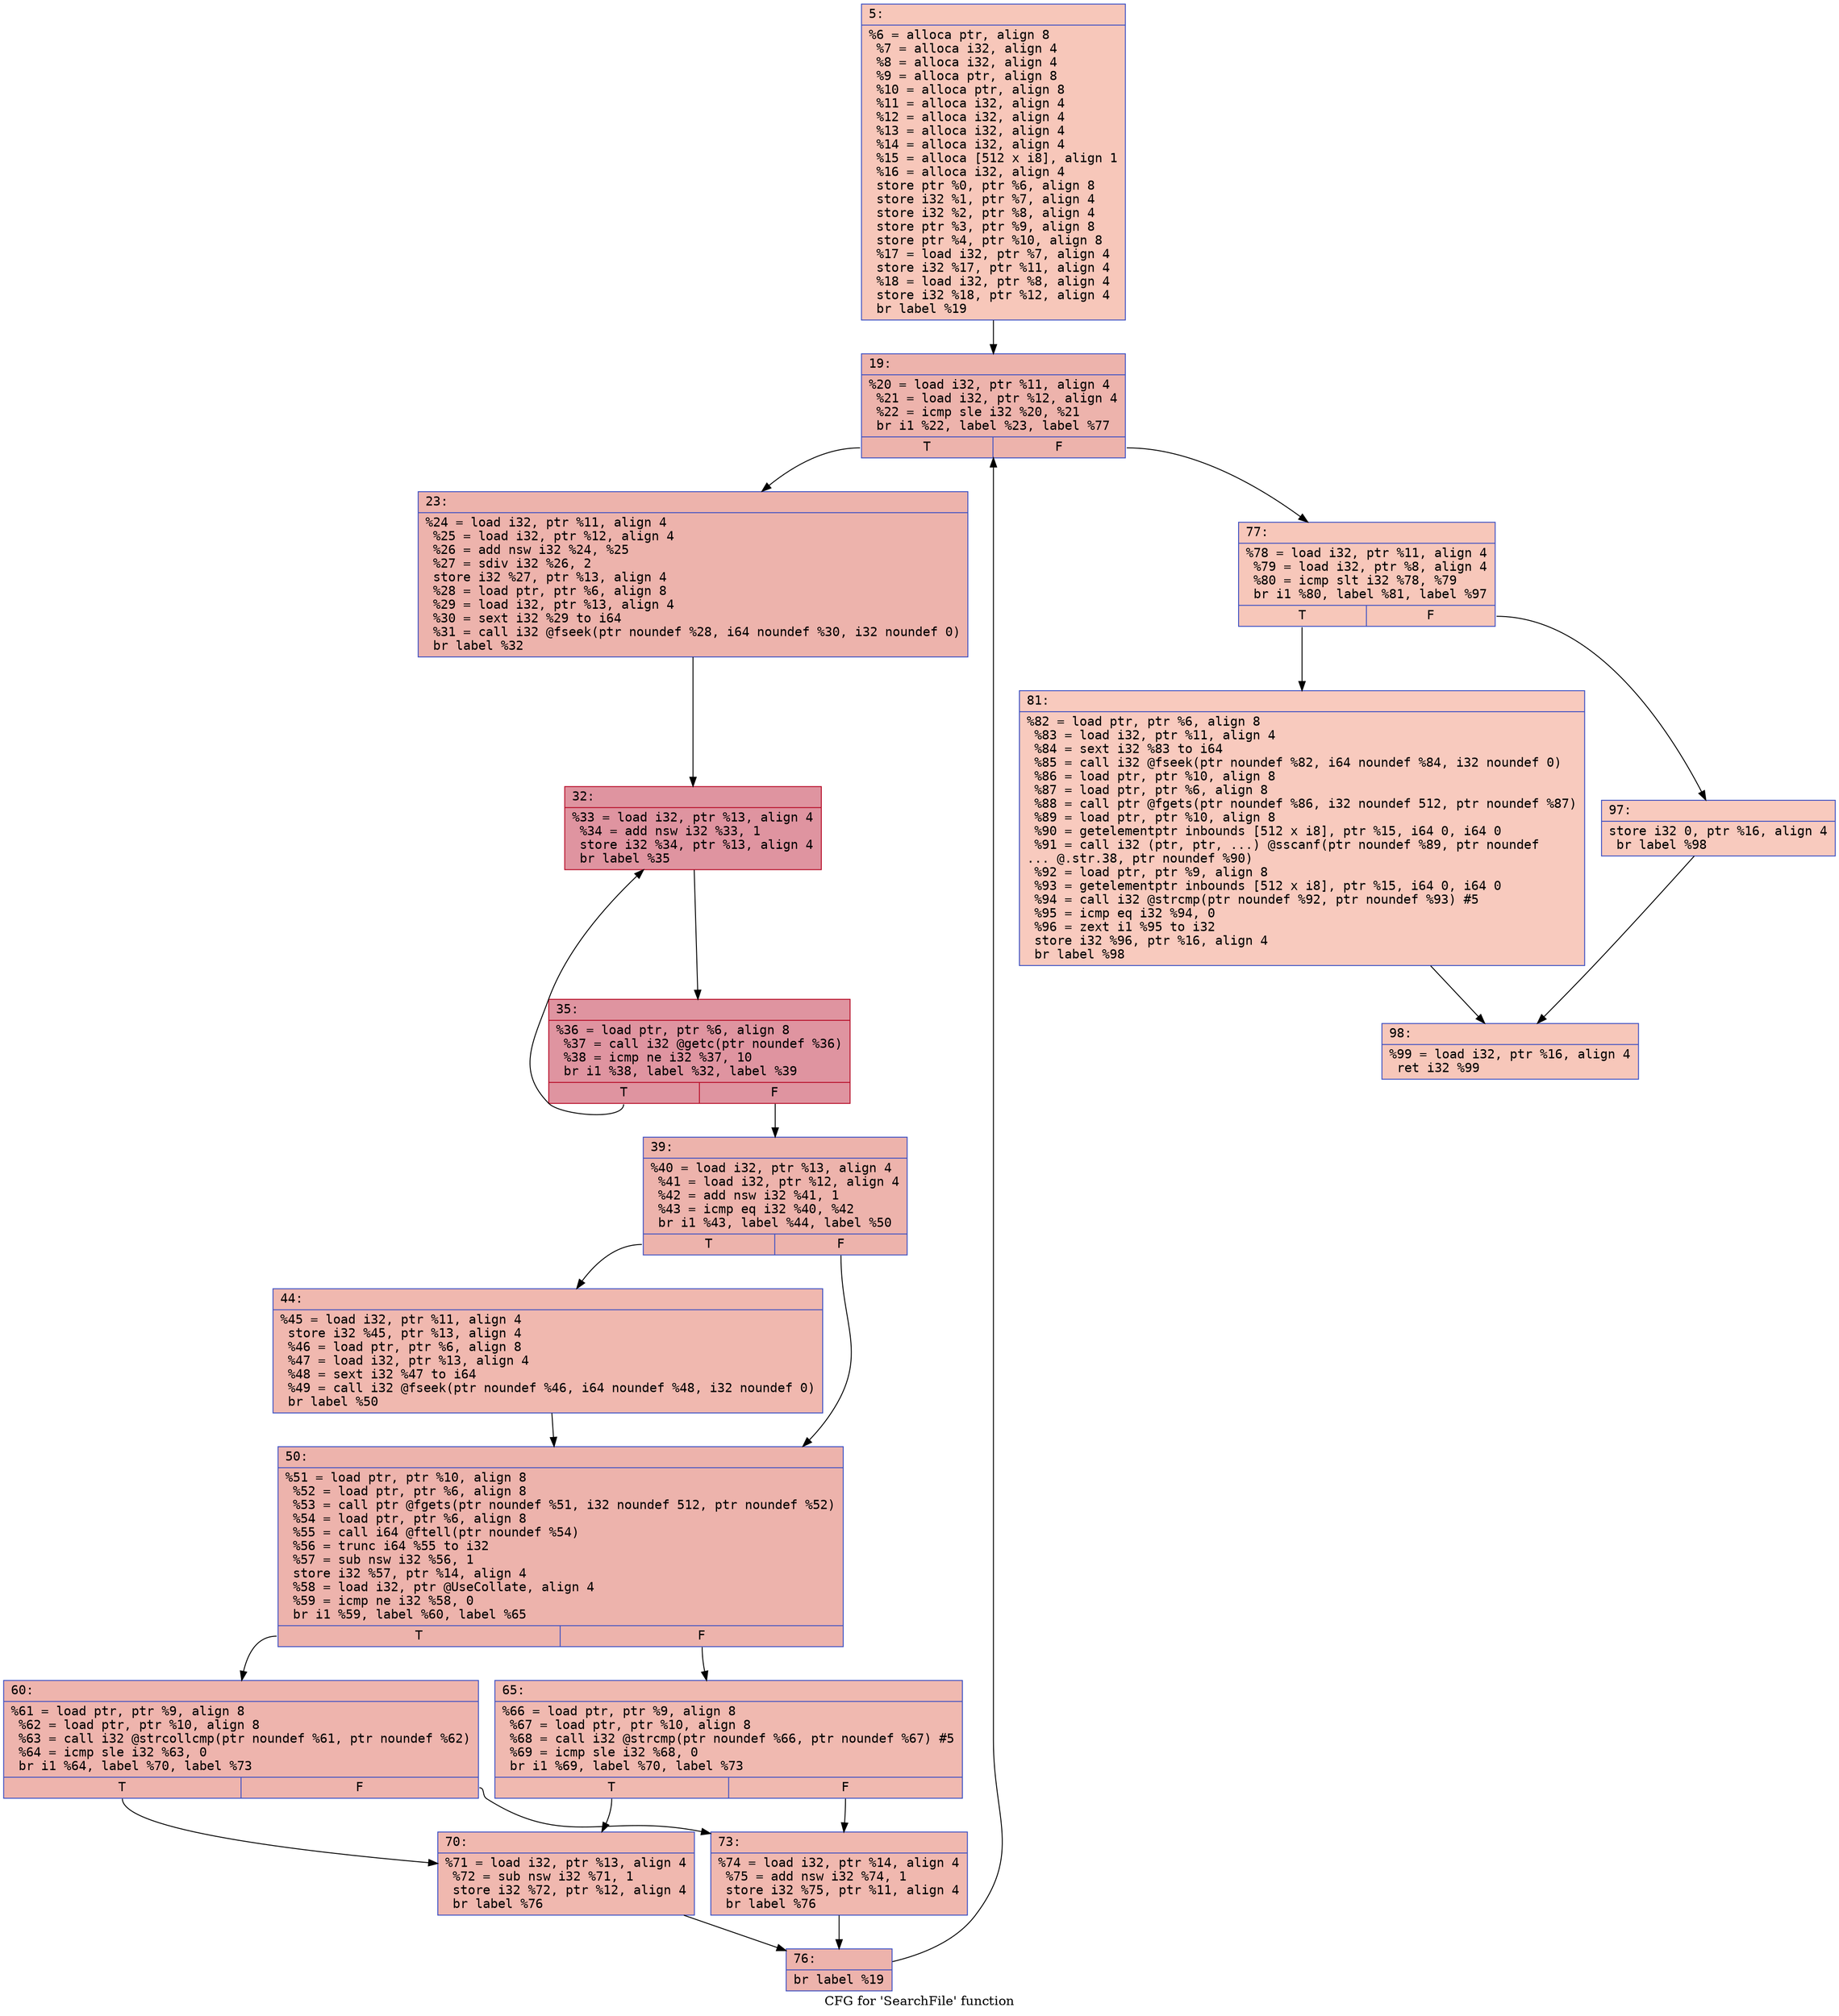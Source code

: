 digraph "CFG for 'SearchFile' function" {
	label="CFG for 'SearchFile' function";

	Node0x600003894d70 [shape=record,color="#3d50c3ff", style=filled, fillcolor="#ec7f6370" fontname="Courier",label="{5:\l|  %6 = alloca ptr, align 8\l  %7 = alloca i32, align 4\l  %8 = alloca i32, align 4\l  %9 = alloca ptr, align 8\l  %10 = alloca ptr, align 8\l  %11 = alloca i32, align 4\l  %12 = alloca i32, align 4\l  %13 = alloca i32, align 4\l  %14 = alloca i32, align 4\l  %15 = alloca [512 x i8], align 1\l  %16 = alloca i32, align 4\l  store ptr %0, ptr %6, align 8\l  store i32 %1, ptr %7, align 4\l  store i32 %2, ptr %8, align 4\l  store ptr %3, ptr %9, align 8\l  store ptr %4, ptr %10, align 8\l  %17 = load i32, ptr %7, align 4\l  store i32 %17, ptr %11, align 4\l  %18 = load i32, ptr %8, align 4\l  store i32 %18, ptr %12, align 4\l  br label %19\l}"];
	Node0x600003894d70 -> Node0x600003894dc0[tooltip="5 -> 19\nProbability 100.00%" ];
	Node0x600003894dc0 [shape=record,color="#3d50c3ff", style=filled, fillcolor="#d6524470" fontname="Courier",label="{19:\l|  %20 = load i32, ptr %11, align 4\l  %21 = load i32, ptr %12, align 4\l  %22 = icmp sle i32 %20, %21\l  br i1 %22, label %23, label %77\l|{<s0>T|<s1>F}}"];
	Node0x600003894dc0:s0 -> Node0x600003894e10[tooltip="19 -> 23\nProbability 96.88%" ];
	Node0x600003894dc0:s1 -> Node0x600003895180[tooltip="19 -> 77\nProbability 3.12%" ];
	Node0x600003894e10 [shape=record,color="#3d50c3ff", style=filled, fillcolor="#d6524470" fontname="Courier",label="{23:\l|  %24 = load i32, ptr %11, align 4\l  %25 = load i32, ptr %12, align 4\l  %26 = add nsw i32 %24, %25\l  %27 = sdiv i32 %26, 2\l  store i32 %27, ptr %13, align 4\l  %28 = load ptr, ptr %6, align 8\l  %29 = load i32, ptr %13, align 4\l  %30 = sext i32 %29 to i64\l  %31 = call i32 @fseek(ptr noundef %28, i64 noundef %30, i32 noundef 0)\l  br label %32\l}"];
	Node0x600003894e10 -> Node0x600003894e60[tooltip="23 -> 32\nProbability 100.00%" ];
	Node0x600003894e60 [shape=record,color="#b70d28ff", style=filled, fillcolor="#b70d2870" fontname="Courier",label="{32:\l|  %33 = load i32, ptr %13, align 4\l  %34 = add nsw i32 %33, 1\l  store i32 %34, ptr %13, align 4\l  br label %35\l}"];
	Node0x600003894e60 -> Node0x600003894eb0[tooltip="32 -> 35\nProbability 100.00%" ];
	Node0x600003894eb0 [shape=record,color="#b70d28ff", style=filled, fillcolor="#b70d2870" fontname="Courier",label="{35:\l|  %36 = load ptr, ptr %6, align 8\l  %37 = call i32 @getc(ptr noundef %36)\l  %38 = icmp ne i32 %37, 10\l  br i1 %38, label %32, label %39\l|{<s0>T|<s1>F}}"];
	Node0x600003894eb0:s0 -> Node0x600003894e60[tooltip="35 -> 32\nProbability 96.88%" ];
	Node0x600003894eb0:s1 -> Node0x600003894f00[tooltip="35 -> 39\nProbability 3.12%" ];
	Node0x600003894f00 [shape=record,color="#3d50c3ff", style=filled, fillcolor="#d6524470" fontname="Courier",label="{39:\l|  %40 = load i32, ptr %13, align 4\l  %41 = load i32, ptr %12, align 4\l  %42 = add nsw i32 %41, 1\l  %43 = icmp eq i32 %40, %42\l  br i1 %43, label %44, label %50\l|{<s0>T|<s1>F}}"];
	Node0x600003894f00:s0 -> Node0x600003894f50[tooltip="39 -> 44\nProbability 50.00%" ];
	Node0x600003894f00:s1 -> Node0x600003894fa0[tooltip="39 -> 50\nProbability 50.00%" ];
	Node0x600003894f50 [shape=record,color="#3d50c3ff", style=filled, fillcolor="#dc5d4a70" fontname="Courier",label="{44:\l|  %45 = load i32, ptr %11, align 4\l  store i32 %45, ptr %13, align 4\l  %46 = load ptr, ptr %6, align 8\l  %47 = load i32, ptr %13, align 4\l  %48 = sext i32 %47 to i64\l  %49 = call i32 @fseek(ptr noundef %46, i64 noundef %48, i32 noundef 0)\l  br label %50\l}"];
	Node0x600003894f50 -> Node0x600003894fa0[tooltip="44 -> 50\nProbability 100.00%" ];
	Node0x600003894fa0 [shape=record,color="#3d50c3ff", style=filled, fillcolor="#d6524470" fontname="Courier",label="{50:\l|  %51 = load ptr, ptr %10, align 8\l  %52 = load ptr, ptr %6, align 8\l  %53 = call ptr @fgets(ptr noundef %51, i32 noundef 512, ptr noundef %52)\l  %54 = load ptr, ptr %6, align 8\l  %55 = call i64 @ftell(ptr noundef %54)\l  %56 = trunc i64 %55 to i32\l  %57 = sub nsw i32 %56, 1\l  store i32 %57, ptr %14, align 4\l  %58 = load i32, ptr @UseCollate, align 4\l  %59 = icmp ne i32 %58, 0\l  br i1 %59, label %60, label %65\l|{<s0>T|<s1>F}}"];
	Node0x600003894fa0:s0 -> Node0x600003894ff0[tooltip="50 -> 60\nProbability 62.50%" ];
	Node0x600003894fa0:s1 -> Node0x600003895040[tooltip="50 -> 65\nProbability 37.50%" ];
	Node0x600003894ff0 [shape=record,color="#3d50c3ff", style=filled, fillcolor="#d8564670" fontname="Courier",label="{60:\l|  %61 = load ptr, ptr %9, align 8\l  %62 = load ptr, ptr %10, align 8\l  %63 = call i32 @strcollcmp(ptr noundef %61, ptr noundef %62)\l  %64 = icmp sle i32 %63, 0\l  br i1 %64, label %70, label %73\l|{<s0>T|<s1>F}}"];
	Node0x600003894ff0:s0 -> Node0x600003895090[tooltip="60 -> 70\nProbability 50.00%" ];
	Node0x600003894ff0:s1 -> Node0x6000038950e0[tooltip="60 -> 73\nProbability 50.00%" ];
	Node0x600003895040 [shape=record,color="#3d50c3ff", style=filled, fillcolor="#de614d70" fontname="Courier",label="{65:\l|  %66 = load ptr, ptr %9, align 8\l  %67 = load ptr, ptr %10, align 8\l  %68 = call i32 @strcmp(ptr noundef %66, ptr noundef %67) #5\l  %69 = icmp sle i32 %68, 0\l  br i1 %69, label %70, label %73\l|{<s0>T|<s1>F}}"];
	Node0x600003895040:s0 -> Node0x600003895090[tooltip="65 -> 70\nProbability 50.00%" ];
	Node0x600003895040:s1 -> Node0x6000038950e0[tooltip="65 -> 73\nProbability 50.00%" ];
	Node0x600003895090 [shape=record,color="#3d50c3ff", style=filled, fillcolor="#dc5d4a70" fontname="Courier",label="{70:\l|  %71 = load i32, ptr %13, align 4\l  %72 = sub nsw i32 %71, 1\l  store i32 %72, ptr %12, align 4\l  br label %76\l}"];
	Node0x600003895090 -> Node0x600003895130[tooltip="70 -> 76\nProbability 100.00%" ];
	Node0x6000038950e0 [shape=record,color="#3d50c3ff", style=filled, fillcolor="#dc5d4a70" fontname="Courier",label="{73:\l|  %74 = load i32, ptr %14, align 4\l  %75 = add nsw i32 %74, 1\l  store i32 %75, ptr %11, align 4\l  br label %76\l}"];
	Node0x6000038950e0 -> Node0x600003895130[tooltip="73 -> 76\nProbability 100.00%" ];
	Node0x600003895130 [shape=record,color="#3d50c3ff", style=filled, fillcolor="#d6524470" fontname="Courier",label="{76:\l|  br label %19\l}"];
	Node0x600003895130 -> Node0x600003894dc0[tooltip="76 -> 19\nProbability 100.00%" ];
	Node0x600003895180 [shape=record,color="#3d50c3ff", style=filled, fillcolor="#ec7f6370" fontname="Courier",label="{77:\l|  %78 = load i32, ptr %11, align 4\l  %79 = load i32, ptr %8, align 4\l  %80 = icmp slt i32 %78, %79\l  br i1 %80, label %81, label %97\l|{<s0>T|<s1>F}}"];
	Node0x600003895180:s0 -> Node0x6000038951d0[tooltip="77 -> 81\nProbability 50.00%" ];
	Node0x600003895180:s1 -> Node0x600003895220[tooltip="77 -> 97\nProbability 50.00%" ];
	Node0x6000038951d0 [shape=record,color="#3d50c3ff", style=filled, fillcolor="#ef886b70" fontname="Courier",label="{81:\l|  %82 = load ptr, ptr %6, align 8\l  %83 = load i32, ptr %11, align 4\l  %84 = sext i32 %83 to i64\l  %85 = call i32 @fseek(ptr noundef %82, i64 noundef %84, i32 noundef 0)\l  %86 = load ptr, ptr %10, align 8\l  %87 = load ptr, ptr %6, align 8\l  %88 = call ptr @fgets(ptr noundef %86, i32 noundef 512, ptr noundef %87)\l  %89 = load ptr, ptr %10, align 8\l  %90 = getelementptr inbounds [512 x i8], ptr %15, i64 0, i64 0\l  %91 = call i32 (ptr, ptr, ...) @sscanf(ptr noundef %89, ptr noundef\l... @.str.38, ptr noundef %90)\l  %92 = load ptr, ptr %9, align 8\l  %93 = getelementptr inbounds [512 x i8], ptr %15, i64 0, i64 0\l  %94 = call i32 @strcmp(ptr noundef %92, ptr noundef %93) #5\l  %95 = icmp eq i32 %94, 0\l  %96 = zext i1 %95 to i32\l  store i32 %96, ptr %16, align 4\l  br label %98\l}"];
	Node0x6000038951d0 -> Node0x600003895270[tooltip="81 -> 98\nProbability 100.00%" ];
	Node0x600003895220 [shape=record,color="#3d50c3ff", style=filled, fillcolor="#ef886b70" fontname="Courier",label="{97:\l|  store i32 0, ptr %16, align 4\l  br label %98\l}"];
	Node0x600003895220 -> Node0x600003895270[tooltip="97 -> 98\nProbability 100.00%" ];
	Node0x600003895270 [shape=record,color="#3d50c3ff", style=filled, fillcolor="#ec7f6370" fontname="Courier",label="{98:\l|  %99 = load i32, ptr %16, align 4\l  ret i32 %99\l}"];
}
